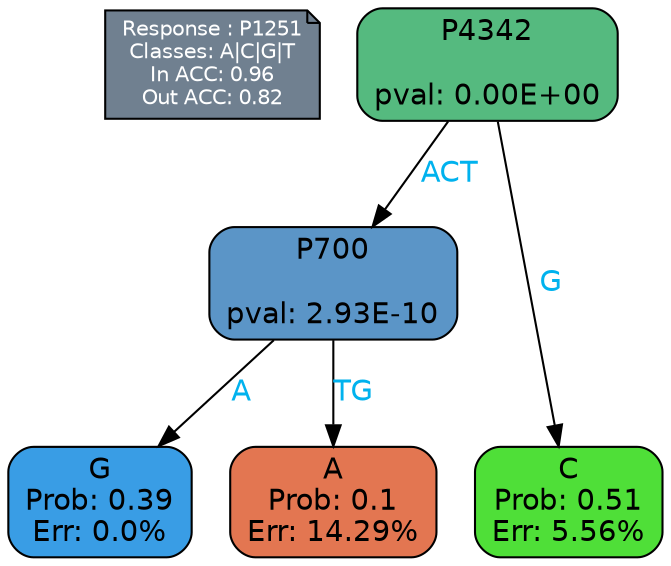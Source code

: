 digraph Tree {
node [shape=box, style="filled, rounded", color="black", fontname=helvetica] ;
graph [ranksep=equally, splines=polylines, bgcolor=transparent, dpi=600] ;
edge [fontname=helvetica] ;
LEGEND [label="Response : P1251
Classes: A|C|G|T
In ACC: 0.96
Out ACC: 0.82
",shape=note,align=left,style=filled,fillcolor="slategray",fontcolor="white",fontsize=10];1 [label="P4342

pval: 0.00E+00", fillcolor="#55ba7f"] ;
2 [label="P700

pval: 2.93E-10", fillcolor="#5b95c7"] ;
3 [label="G
Prob: 0.39
Err: 0.0%", fillcolor="#399de5"] ;
4 [label="A
Prob: 0.1
Err: 14.29%", fillcolor="#e37651"] ;
5 [label="C
Prob: 0.51
Err: 5.56%", fillcolor="#4fdf38"] ;
1 -> 2 [label="ACT",fontcolor=deepskyblue2] ;
1 -> 5 [label="G",fontcolor=deepskyblue2] ;
2 -> 3 [label="A",fontcolor=deepskyblue2] ;
2 -> 4 [label="TG",fontcolor=deepskyblue2] ;
{rank = same; 3;4;5;}{rank = same; LEGEND;1;}}
